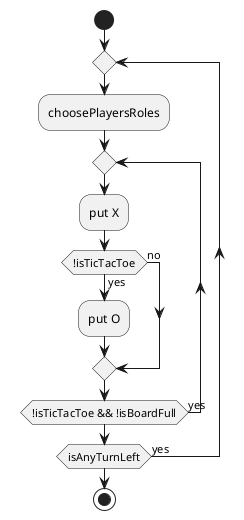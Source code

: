@startuml 
    start
        repeat
            :choosePlayersRoles;
            repeat
                :put X;
                if(!isTicTacToe) then (yes)
                :put O;  
                else (no)
                endif
            repeat while (!isTicTacToe && !isBoardFull) is (yes)
        repeat while (isAnyTurnLeft) is (yes)
    stop
@enduml